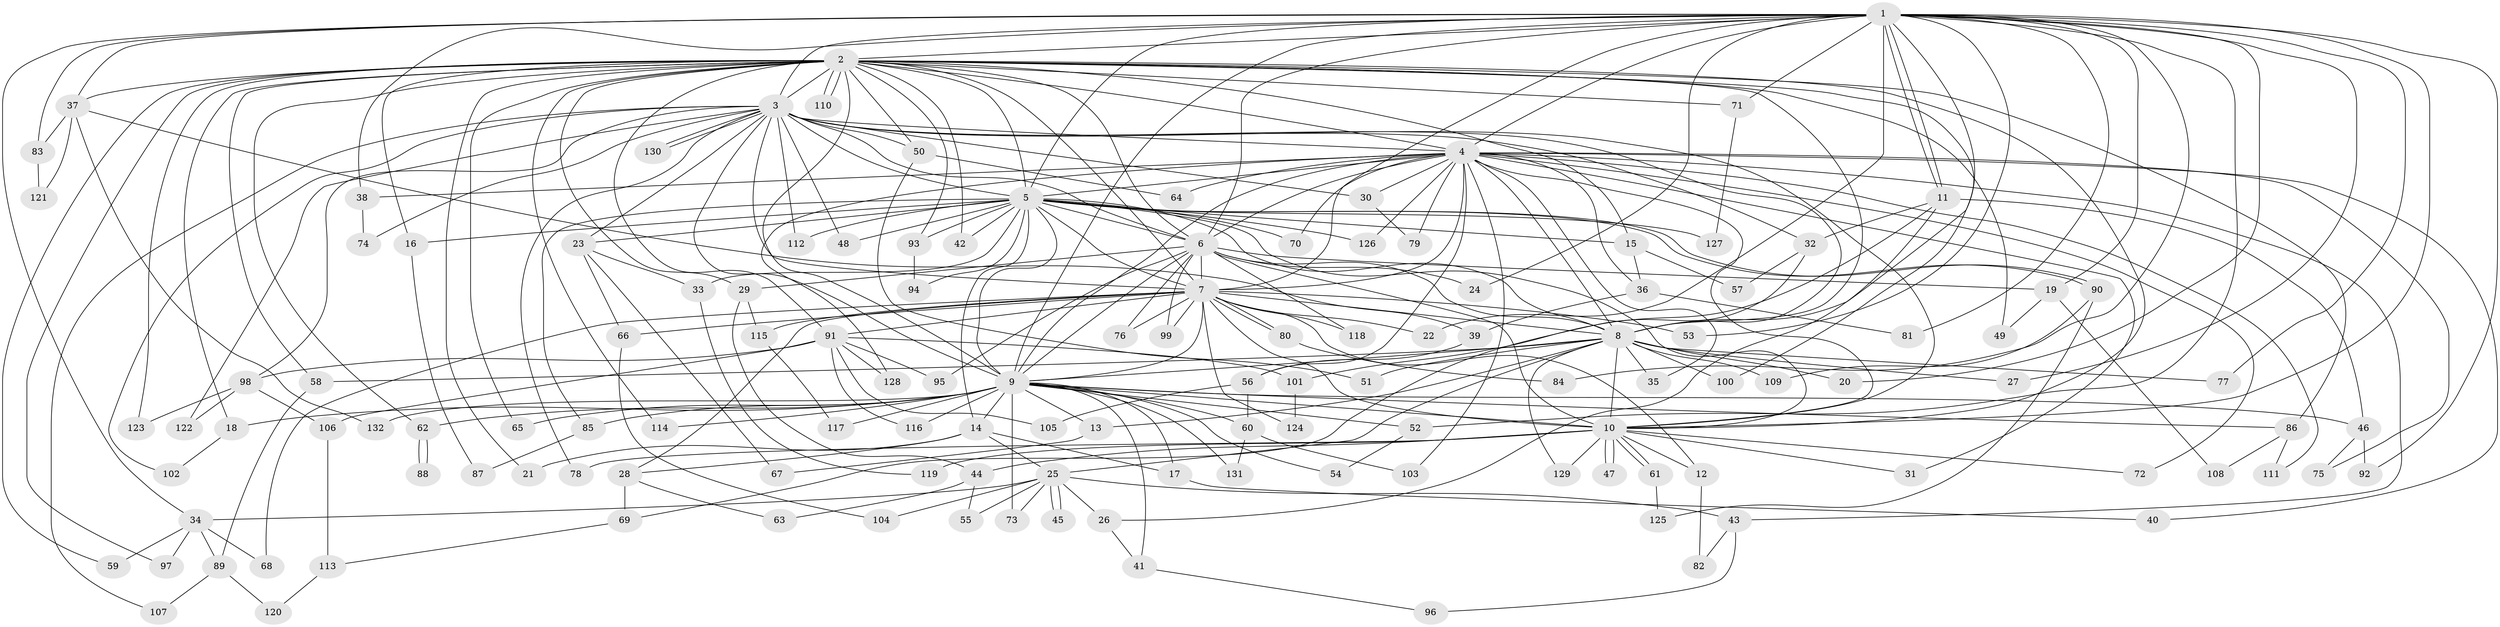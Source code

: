 // Generated by graph-tools (version 1.1) at 2025/10/02/27/25 16:10:59]
// undirected, 132 vertices, 289 edges
graph export_dot {
graph [start="1"]
  node [color=gray90,style=filled];
  1;
  2;
  3;
  4;
  5;
  6;
  7;
  8;
  9;
  10;
  11;
  12;
  13;
  14;
  15;
  16;
  17;
  18;
  19;
  20;
  21;
  22;
  23;
  24;
  25;
  26;
  27;
  28;
  29;
  30;
  31;
  32;
  33;
  34;
  35;
  36;
  37;
  38;
  39;
  40;
  41;
  42;
  43;
  44;
  45;
  46;
  47;
  48;
  49;
  50;
  51;
  52;
  53;
  54;
  55;
  56;
  57;
  58;
  59;
  60;
  61;
  62;
  63;
  64;
  65;
  66;
  67;
  68;
  69;
  70;
  71;
  72;
  73;
  74;
  75;
  76;
  77;
  78;
  79;
  80;
  81;
  82;
  83;
  84;
  85;
  86;
  87;
  88;
  89;
  90;
  91;
  92;
  93;
  94;
  95;
  96;
  97;
  98;
  99;
  100;
  101;
  102;
  103;
  104;
  105;
  106;
  107;
  108;
  109;
  110;
  111;
  112;
  113;
  114;
  115;
  116;
  117;
  118;
  119;
  120;
  121;
  122;
  123;
  124;
  125;
  126;
  127;
  128;
  129;
  130;
  131;
  132;
  1 -- 2;
  1 -- 3;
  1 -- 4;
  1 -- 5;
  1 -- 6;
  1 -- 7;
  1 -- 8;
  1 -- 9;
  1 -- 10;
  1 -- 11;
  1 -- 11;
  1 -- 19;
  1 -- 20;
  1 -- 22;
  1 -- 24;
  1 -- 27;
  1 -- 34;
  1 -- 37;
  1 -- 38;
  1 -- 52;
  1 -- 53;
  1 -- 71;
  1 -- 77;
  1 -- 81;
  1 -- 83;
  1 -- 84;
  1 -- 92;
  2 -- 3;
  2 -- 4;
  2 -- 5;
  2 -- 6;
  2 -- 7;
  2 -- 8;
  2 -- 9;
  2 -- 10;
  2 -- 15;
  2 -- 16;
  2 -- 18;
  2 -- 21;
  2 -- 29;
  2 -- 37;
  2 -- 42;
  2 -- 49;
  2 -- 50;
  2 -- 58;
  2 -- 59;
  2 -- 62;
  2 -- 65;
  2 -- 71;
  2 -- 86;
  2 -- 91;
  2 -- 93;
  2 -- 97;
  2 -- 100;
  2 -- 110;
  2 -- 110;
  2 -- 114;
  2 -- 123;
  3 -- 4;
  3 -- 5;
  3 -- 6;
  3 -- 7;
  3 -- 8;
  3 -- 9;
  3 -- 10;
  3 -- 23;
  3 -- 30;
  3 -- 32;
  3 -- 48;
  3 -- 50;
  3 -- 74;
  3 -- 78;
  3 -- 98;
  3 -- 102;
  3 -- 107;
  3 -- 112;
  3 -- 122;
  3 -- 130;
  3 -- 130;
  4 -- 5;
  4 -- 6;
  4 -- 7;
  4 -- 8;
  4 -- 9;
  4 -- 10;
  4 -- 30;
  4 -- 31;
  4 -- 35;
  4 -- 36;
  4 -- 38;
  4 -- 40;
  4 -- 43;
  4 -- 56;
  4 -- 64;
  4 -- 70;
  4 -- 72;
  4 -- 75;
  4 -- 79;
  4 -- 103;
  4 -- 111;
  4 -- 126;
  4 -- 128;
  5 -- 6;
  5 -- 7;
  5 -- 8;
  5 -- 9;
  5 -- 10;
  5 -- 14;
  5 -- 15;
  5 -- 16;
  5 -- 23;
  5 -- 33;
  5 -- 42;
  5 -- 48;
  5 -- 70;
  5 -- 85;
  5 -- 90;
  5 -- 90;
  5 -- 93;
  5 -- 94;
  5 -- 112;
  5 -- 126;
  5 -- 127;
  6 -- 7;
  6 -- 8;
  6 -- 9;
  6 -- 10;
  6 -- 19;
  6 -- 24;
  6 -- 29;
  6 -- 76;
  6 -- 95;
  6 -- 99;
  6 -- 118;
  7 -- 8;
  7 -- 9;
  7 -- 10;
  7 -- 12;
  7 -- 22;
  7 -- 28;
  7 -- 53;
  7 -- 66;
  7 -- 68;
  7 -- 76;
  7 -- 80;
  7 -- 80;
  7 -- 91;
  7 -- 99;
  7 -- 115;
  7 -- 118;
  7 -- 124;
  8 -- 9;
  8 -- 10;
  8 -- 13;
  8 -- 20;
  8 -- 25;
  8 -- 27;
  8 -- 35;
  8 -- 51;
  8 -- 58;
  8 -- 77;
  8 -- 100;
  8 -- 109;
  8 -- 129;
  9 -- 10;
  9 -- 13;
  9 -- 14;
  9 -- 17;
  9 -- 18;
  9 -- 41;
  9 -- 46;
  9 -- 52;
  9 -- 54;
  9 -- 60;
  9 -- 62;
  9 -- 65;
  9 -- 73;
  9 -- 85;
  9 -- 86;
  9 -- 114;
  9 -- 116;
  9 -- 117;
  9 -- 131;
  9 -- 132;
  10 -- 12;
  10 -- 31;
  10 -- 44;
  10 -- 47;
  10 -- 47;
  10 -- 61;
  10 -- 61;
  10 -- 72;
  10 -- 78;
  10 -- 119;
  10 -- 129;
  11 -- 26;
  11 -- 32;
  11 -- 46;
  11 -- 101;
  12 -- 82;
  13 -- 67;
  14 -- 17;
  14 -- 21;
  14 -- 25;
  14 -- 28;
  15 -- 36;
  15 -- 57;
  16 -- 87;
  17 -- 40;
  18 -- 102;
  19 -- 49;
  19 -- 108;
  23 -- 33;
  23 -- 66;
  23 -- 67;
  25 -- 26;
  25 -- 34;
  25 -- 43;
  25 -- 45;
  25 -- 45;
  25 -- 55;
  25 -- 73;
  25 -- 104;
  26 -- 41;
  28 -- 63;
  28 -- 69;
  29 -- 44;
  29 -- 115;
  30 -- 79;
  32 -- 57;
  32 -- 69;
  33 -- 119;
  34 -- 59;
  34 -- 68;
  34 -- 89;
  34 -- 97;
  36 -- 39;
  36 -- 81;
  37 -- 39;
  37 -- 83;
  37 -- 121;
  37 -- 132;
  38 -- 74;
  39 -- 56;
  41 -- 96;
  43 -- 82;
  43 -- 96;
  44 -- 55;
  44 -- 63;
  46 -- 75;
  46 -- 92;
  50 -- 51;
  50 -- 64;
  52 -- 54;
  56 -- 60;
  56 -- 105;
  58 -- 89;
  60 -- 103;
  60 -- 131;
  61 -- 125;
  62 -- 88;
  62 -- 88;
  66 -- 104;
  69 -- 113;
  71 -- 127;
  80 -- 84;
  83 -- 121;
  85 -- 87;
  86 -- 108;
  86 -- 111;
  89 -- 107;
  89 -- 120;
  90 -- 109;
  90 -- 125;
  91 -- 95;
  91 -- 98;
  91 -- 101;
  91 -- 105;
  91 -- 106;
  91 -- 116;
  91 -- 128;
  93 -- 94;
  98 -- 106;
  98 -- 122;
  98 -- 123;
  101 -- 124;
  106 -- 113;
  113 -- 120;
  115 -- 117;
}
